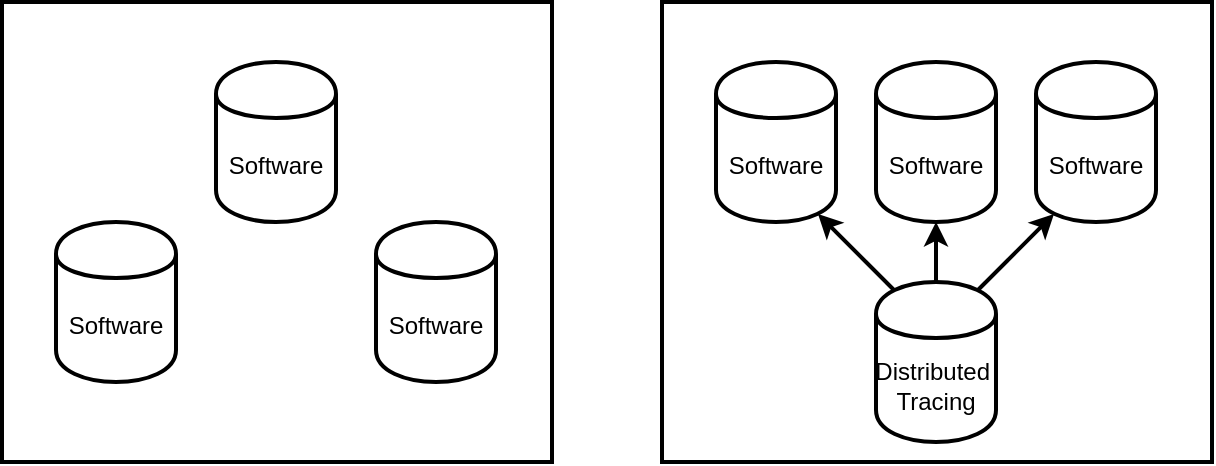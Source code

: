 <mxfile version="10.9.2" type="device"><diagram id="uTgZ4qi4fVJNmyb2Va2-" name="Page-1"><mxGraphModel dx="921" dy="1794" grid="1" gridSize="10" guides="1" tooltips="1" connect="1" arrows="1" fold="1" page="1" pageScale="1" pageWidth="850" pageHeight="1100" math="0" shadow="0"><root><mxCell id="0"/><mxCell id="1" parent="0"/><mxCell id="egz_h4Ip2P9fb4LA7To3-25" value="" style="rounded=0;whiteSpace=wrap;html=1;strokeWidth=2;" vertex="1" parent="1"><mxGeometry x="33" y="-30" width="275" height="230" as="geometry"/></mxCell><mxCell id="egz_h4Ip2P9fb4LA7To3-22" value="" style="rounded=0;whiteSpace=wrap;html=1;strokeWidth=2;" vertex="1" parent="1"><mxGeometry x="363" y="-30" width="275" height="230" as="geometry"/></mxCell><mxCell id="egz_h4Ip2P9fb4LA7To3-1" value="Software" style="shape=cylinder;whiteSpace=wrap;html=1;boundedLbl=1;backgroundOutline=1;strokeWidth=2;" vertex="1" parent="1"><mxGeometry x="60" y="80" width="60" height="80" as="geometry"/></mxCell><mxCell id="egz_h4Ip2P9fb4LA7To3-2" value="Software" style="shape=cylinder;whiteSpace=wrap;html=1;boundedLbl=1;backgroundOutline=1;strokeWidth=2;" vertex="1" parent="1"><mxGeometry x="140" width="60" height="80" as="geometry"/></mxCell><mxCell id="egz_h4Ip2P9fb4LA7To3-3" value="Software" style="shape=cylinder;whiteSpace=wrap;html=1;boundedLbl=1;backgroundOutline=1;strokeWidth=2;" vertex="1" parent="1"><mxGeometry x="220" y="80" width="60" height="80" as="geometry"/></mxCell><mxCell id="egz_h4Ip2P9fb4LA7To3-8" value="Software" style="shape=cylinder;whiteSpace=wrap;html=1;boundedLbl=1;backgroundOutline=1;strokeWidth=2;" vertex="1" parent="1"><mxGeometry x="390" width="60" height="80" as="geometry"/></mxCell><mxCell id="egz_h4Ip2P9fb4LA7To3-9" value="Software" style="shape=cylinder;whiteSpace=wrap;html=1;boundedLbl=1;backgroundOutline=1;strokeWidth=2;" vertex="1" parent="1"><mxGeometry x="470" width="60" height="80" as="geometry"/></mxCell><mxCell id="egz_h4Ip2P9fb4LA7To3-10" value="Software" style="shape=cylinder;whiteSpace=wrap;html=1;boundedLbl=1;backgroundOutline=1;strokeWidth=2;" vertex="1" parent="1"><mxGeometry x="550" width="60" height="80" as="geometry"/></mxCell><mxCell id="egz_h4Ip2P9fb4LA7To3-26" value="Distributed&amp;nbsp;&lt;br&gt;Tracing&lt;br&gt;" style="shape=cylinder;whiteSpace=wrap;html=1;boundedLbl=1;backgroundOutline=1;strokeWidth=2;" vertex="1" parent="1"><mxGeometry x="470" y="110" width="60" height="80" as="geometry"/></mxCell><mxCell id="egz_h4Ip2P9fb4LA7To3-27" value="" style="endArrow=classic;html=1;strokeWidth=2;entryX=0.85;entryY=0.95;entryDx=0;entryDy=0;exitX=0.15;exitY=0.05;exitDx=0;exitDy=0;exitPerimeter=0;entryPerimeter=0;" edge="1" parent="1" source="egz_h4Ip2P9fb4LA7To3-26" target="egz_h4Ip2P9fb4LA7To3-8"><mxGeometry width="50" height="50" relative="1" as="geometry"><mxPoint x="30" y="270" as="sourcePoint"/><mxPoint x="80" y="220" as="targetPoint"/></mxGeometry></mxCell><mxCell id="egz_h4Ip2P9fb4LA7To3-28" value="" style="endArrow=classic;html=1;strokeWidth=2;entryX=0.5;entryY=1;entryDx=0;entryDy=0;exitX=0.5;exitY=0;exitDx=0;exitDy=0;" edge="1" parent="1" source="egz_h4Ip2P9fb4LA7To3-26" target="egz_h4Ip2P9fb4LA7To3-9"><mxGeometry width="50" height="50" relative="1" as="geometry"><mxPoint x="489" y="124" as="sourcePoint"/><mxPoint x="430" y="90" as="targetPoint"/></mxGeometry></mxCell><mxCell id="egz_h4Ip2P9fb4LA7To3-29" value="" style="endArrow=classic;html=1;strokeWidth=2;entryX=0.15;entryY=0.95;entryDx=0;entryDy=0;exitX=0.85;exitY=0.05;exitDx=0;exitDy=0;entryPerimeter=0;exitPerimeter=0;" edge="1" parent="1" source="egz_h4Ip2P9fb4LA7To3-26" target="egz_h4Ip2P9fb4LA7To3-10"><mxGeometry width="50" height="50" relative="1" as="geometry"><mxPoint x="510" y="120" as="sourcePoint"/><mxPoint x="510" y="90" as="targetPoint"/></mxGeometry></mxCell></root></mxGraphModel></diagram></mxfile>